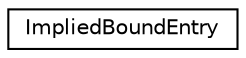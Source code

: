 digraph "Graphical Class Hierarchy"
{
 // LATEX_PDF_SIZE
  edge [fontname="Helvetica",fontsize="10",labelfontname="Helvetica",labelfontsize="10"];
  node [fontname="Helvetica",fontsize="10",shape=record];
  rankdir="LR";
  Node0 [label="ImpliedBoundEntry",height=0.2,width=0.4,color="black", fillcolor="white", style="filled",URL="$structoperations__research_1_1sat_1_1_implied_bound_entry.html",tooltip=" "];
}
